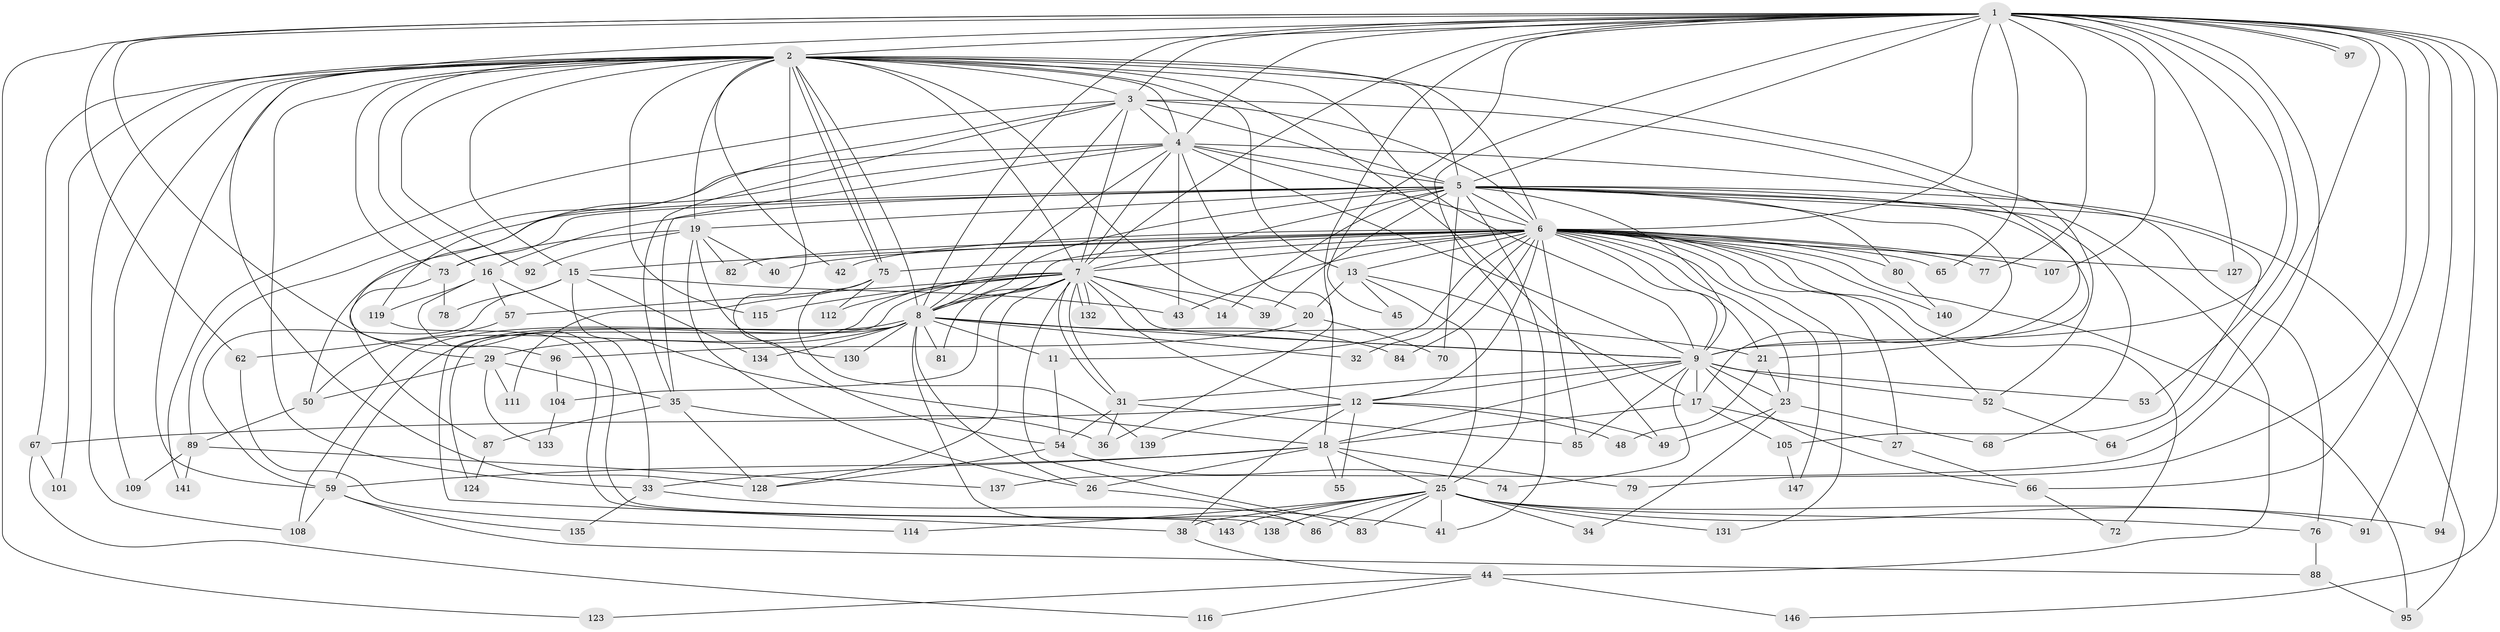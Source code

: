 // original degree distribution, {30: 0.006756756756756757, 31: 0.006756756756756757, 12: 0.006756756756756757, 15: 0.006756756756756757, 23: 0.006756756756756757, 24: 0.013513513513513514, 26: 0.006756756756756757, 19: 0.006756756756756757, 21: 0.006756756756756757, 3: 0.1891891891891892, 10: 0.013513513513513514, 6: 0.02702702702702703, 2: 0.527027027027027, 7: 0.02702702702702703, 5: 0.060810810810810814, 8: 0.013513513513513514, 4: 0.07432432432432433}
// Generated by graph-tools (version 1.1) at 2025/41/03/06/25 10:41:42]
// undirected, 109 vertices, 266 edges
graph export_dot {
graph [start="1"]
  node [color=gray90,style=filled];
  1 [super="+148"];
  2 [super="+56"];
  3;
  4 [super="+61"];
  5 [super="+60"];
  6 [super="+10"];
  7 [super="+69"];
  8 [super="+144"];
  9 [super="+93"];
  11;
  12 [super="+58"];
  13 [super="+37"];
  14;
  15 [super="+99"];
  16 [super="+47"];
  17 [super="+71"];
  18 [super="+30"];
  19 [super="+46"];
  20 [super="+22"];
  21 [super="+117"];
  23 [super="+24"];
  25 [super="+28"];
  26;
  27;
  29 [super="+110"];
  31 [super="+98"];
  32;
  33;
  34;
  35 [super="+51"];
  36 [super="+136"];
  38 [super="+63"];
  39;
  40;
  41 [super="+125"];
  42;
  43 [super="+120"];
  44 [super="+126"];
  45;
  48;
  49 [super="+100"];
  50;
  52 [super="+142"];
  53;
  54 [super="+118"];
  55;
  57;
  59 [super="+121"];
  62;
  64;
  65;
  66 [super="+102"];
  67;
  68;
  70;
  72;
  73 [super="+122"];
  74;
  75 [super="+145"];
  76;
  77;
  78;
  79;
  80;
  81;
  82;
  83;
  84;
  85 [super="+103"];
  86 [super="+90"];
  87;
  88;
  89;
  91;
  92;
  94;
  95 [super="+106"];
  96;
  97;
  101;
  104;
  105;
  107;
  108 [super="+113"];
  109;
  111;
  112;
  114;
  115;
  116;
  119;
  123;
  124;
  127;
  128 [super="+129"];
  130;
  131;
  132;
  133;
  134;
  135;
  137;
  138;
  139;
  140;
  141;
  143;
  146;
  147;
  1 -- 2;
  1 -- 3;
  1 -- 4;
  1 -- 5;
  1 -- 6 [weight=2];
  1 -- 7;
  1 -- 8;
  1 -- 9;
  1 -- 25;
  1 -- 29;
  1 -- 36;
  1 -- 45;
  1 -- 53;
  1 -- 62;
  1 -- 64;
  1 -- 65;
  1 -- 66;
  1 -- 77;
  1 -- 79;
  1 -- 91;
  1 -- 94;
  1 -- 97;
  1 -- 97;
  1 -- 107;
  1 -- 123;
  1 -- 127;
  1 -- 137;
  1 -- 146;
  1 -- 128;
  2 -- 3;
  2 -- 4;
  2 -- 5;
  2 -- 6 [weight=2];
  2 -- 7 [weight=2];
  2 -- 8;
  2 -- 9;
  2 -- 13;
  2 -- 15;
  2 -- 16;
  2 -- 19;
  2 -- 20 [weight=2];
  2 -- 42;
  2 -- 49;
  2 -- 52;
  2 -- 54;
  2 -- 59;
  2 -- 67;
  2 -- 75;
  2 -- 75;
  2 -- 92;
  2 -- 101;
  2 -- 108;
  2 -- 109;
  2 -- 115;
  2 -- 33;
  2 -- 73;
  3 -- 4;
  3 -- 5;
  3 -- 6 [weight=2];
  3 -- 7;
  3 -- 8;
  3 -- 9;
  3 -- 119;
  3 -- 141;
  3 -- 35;
  4 -- 5;
  4 -- 6 [weight=2];
  4 -- 7;
  4 -- 8 [weight=2];
  4 -- 9;
  4 -- 18;
  4 -- 35;
  4 -- 89;
  4 -- 105;
  4 -- 96;
  4 -- 43;
  5 -- 6 [weight=2];
  5 -- 7;
  5 -- 8;
  5 -- 9;
  5 -- 14;
  5 -- 16;
  5 -- 17;
  5 -- 19;
  5 -- 21;
  5 -- 39;
  5 -- 41;
  5 -- 44 [weight=2];
  5 -- 68;
  5 -- 70;
  5 -- 76;
  5 -- 80;
  5 -- 95;
  5 -- 73;
  5 -- 50;
  6 -- 7 [weight=2];
  6 -- 8 [weight=2];
  6 -- 9 [weight=2];
  6 -- 12;
  6 -- 13 [weight=2];
  6 -- 15;
  6 -- 23;
  6 -- 40;
  6 -- 42;
  6 -- 65;
  6 -- 72;
  6 -- 84;
  6 -- 107;
  6 -- 127;
  6 -- 131;
  6 -- 140;
  6 -- 11;
  6 -- 77;
  6 -- 80;
  6 -- 82;
  6 -- 147;
  6 -- 85;
  6 -- 27;
  6 -- 95;
  6 -- 32;
  6 -- 43;
  6 -- 52;
  6 -- 21;
  6 -- 75;
  7 -- 8;
  7 -- 9;
  7 -- 12;
  7 -- 14;
  7 -- 31;
  7 -- 31;
  7 -- 38;
  7 -- 39;
  7 -- 50;
  7 -- 57;
  7 -- 81;
  7 -- 83;
  7 -- 104;
  7 -- 112;
  7 -- 115;
  7 -- 128;
  7 -- 132;
  7 -- 132;
  8 -- 9;
  8 -- 11;
  8 -- 21;
  8 -- 26;
  8 -- 29 [weight=2];
  8 -- 32;
  8 -- 81;
  8 -- 84;
  8 -- 86;
  8 -- 108;
  8 -- 124;
  8 -- 130;
  8 -- 134;
  8 -- 59;
  9 -- 17;
  9 -- 18;
  9 -- 23;
  9 -- 53;
  9 -- 66;
  9 -- 74;
  9 -- 85;
  9 -- 12;
  9 -- 52;
  9 -- 31;
  11 -- 54;
  12 -- 48;
  12 -- 49;
  12 -- 55;
  12 -- 139;
  12 -- 67;
  12 -- 38;
  13 -- 20;
  13 -- 25;
  13 -- 45;
  13 -- 17;
  15 -- 33;
  15 -- 43;
  15 -- 78;
  15 -- 134;
  15 -- 59 [weight=2];
  16 -- 57;
  16 -- 138;
  16 -- 18;
  16 -- 119;
  17 -- 27;
  17 -- 105;
  17 -- 18;
  18 -- 26;
  18 -- 33;
  18 -- 55;
  18 -- 25;
  18 -- 59;
  18 -- 79;
  19 -- 40;
  19 -- 73;
  19 -- 82;
  19 -- 92;
  19 -- 130;
  19 -- 26;
  20 -- 70;
  20 -- 96;
  21 -- 48;
  21 -- 23;
  23 -- 68;
  23 -- 34;
  23 -- 49;
  25 -- 38;
  25 -- 76;
  25 -- 86;
  25 -- 91;
  25 -- 114;
  25 -- 131;
  25 -- 143;
  25 -- 34;
  25 -- 83;
  25 -- 138;
  25 -- 94;
  25 -- 41;
  26 -- 86;
  27 -- 66;
  29 -- 35;
  29 -- 50;
  29 -- 111;
  29 -- 133;
  31 -- 36;
  31 -- 54;
  31 -- 85;
  33 -- 135;
  33 -- 41;
  35 -- 87;
  35 -- 36;
  35 -- 128;
  38 -- 44;
  44 -- 116;
  44 -- 123;
  44 -- 146;
  50 -- 89;
  52 -- 64;
  54 -- 74;
  54 -- 128;
  57 -- 62;
  59 -- 88;
  59 -- 135;
  59 -- 108;
  62 -- 114;
  66 -- 72;
  67 -- 101;
  67 -- 116;
  73 -- 78;
  73 -- 87;
  75 -- 111;
  75 -- 112;
  75 -- 139;
  76 -- 88;
  80 -- 140;
  87 -- 124;
  88 -- 95;
  89 -- 109;
  89 -- 137;
  89 -- 141;
  96 -- 104;
  104 -- 133;
  105 -- 147;
  119 -- 143;
}
